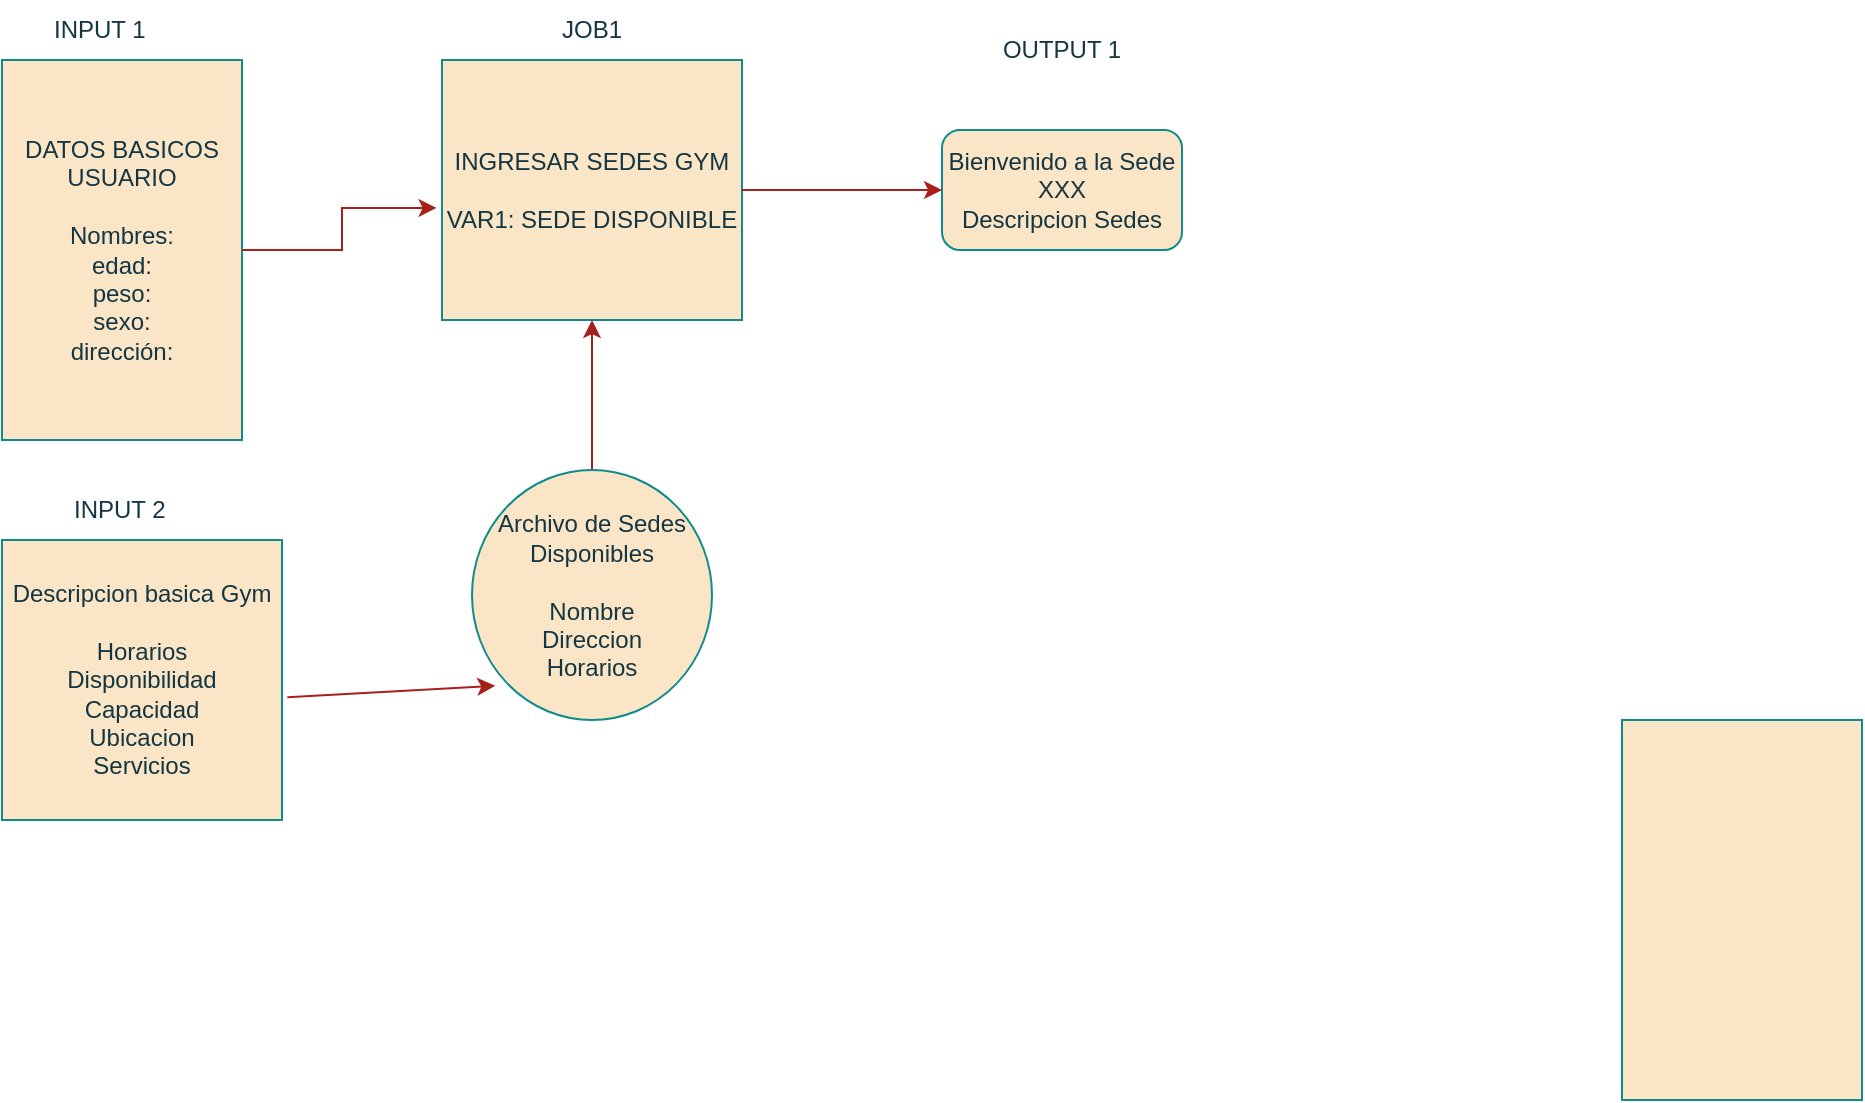 <mxfile version="27.1.5">
  <diagram name="Page-1" id="PPtTxKibOSEi2SFL57jU">
    <mxGraphModel dx="786" dy="471" grid="1" gridSize="10" guides="1" tooltips="1" connect="1" arrows="1" fold="1" page="1" pageScale="1" pageWidth="827" pageHeight="1169" math="0" shadow="0">
      <root>
        <mxCell id="0" />
        <mxCell id="1" parent="0" />
        <mxCell id="ru6ACPvDHDuRTfQjhrKw-1" value="&lt;div class=&quot;scriptor-paragraph&quot;&gt;&lt;span&gt;DATOS BASICOS USUARIO&lt;/span&gt;&lt;/div&gt;&lt;div class=&quot;scriptor-paragraph&quot;&gt;&lt;span&gt;&lt;br&gt;&lt;/span&gt;&lt;/div&gt;&lt;div class=&quot;scriptor-paragraph&quot;&gt;&lt;span&gt;Nombres:&lt;/span&gt;&lt;/div&gt;&lt;div class=&quot;scriptor-paragraph&quot;&gt;&lt;span&gt;edad:&lt;/span&gt;&lt;/div&gt;&lt;div class=&quot;scriptor-paragraph&quot;&gt;&lt;span&gt;peso:&lt;/span&gt;&lt;/div&gt;&lt;div class=&quot;scriptor-paragraph&quot;&gt;&lt;span&gt;sexo:&lt;/span&gt;&lt;/div&gt;&lt;div class=&quot;scriptor-paragraph&quot;&gt;&lt;span&gt;dirección:&lt;/span&gt;&lt;/div&gt;" style="rounded=0;whiteSpace=wrap;html=1;labelBackgroundColor=none;fillColor=#FAE5C7;strokeColor=#0F8B8D;fontColor=#143642;" vertex="1" parent="1">
          <mxGeometry x="20" y="40" width="120" height="190" as="geometry" />
        </mxCell>
        <mxCell id="ru6ACPvDHDuRTfQjhrKw-2" value="INPUT 1" style="text;strokeColor=none;fillColor=none;align=left;verticalAlign=middle;spacingLeft=4;spacingRight=4;overflow=hidden;points=[[0,0.5],[1,0.5]];portConstraint=eastwest;rotatable=0;whiteSpace=wrap;html=1;labelBackgroundColor=none;fontColor=#143642;" vertex="1" parent="1">
          <mxGeometry x="40" y="10" width="80" height="30" as="geometry" />
        </mxCell>
        <mxCell id="ru6ACPvDHDuRTfQjhrKw-3" value="JOB1" style="text;html=1;align=center;verticalAlign=middle;whiteSpace=wrap;rounded=0;labelBackgroundColor=none;fontColor=#143642;" vertex="1" parent="1">
          <mxGeometry x="285" y="10" width="60" height="30" as="geometry" />
        </mxCell>
        <mxCell id="ru6ACPvDHDuRTfQjhrKw-4" value="INGRESAR SEDES GYM&lt;div&gt;&lt;br&gt;&lt;/div&gt;&lt;div&gt;VAR1: SEDE DISPONIBLE&lt;/div&gt;" style="rounded=0;whiteSpace=wrap;html=1;labelBackgroundColor=none;fillColor=#FAE5C7;strokeColor=#0F8B8D;fontColor=#143642;" vertex="1" parent="1">
          <mxGeometry x="240" y="40" width="150" height="130" as="geometry" />
        </mxCell>
        <mxCell id="ru6ACPvDHDuRTfQjhrKw-5" value="OUTPUT 1" style="text;html=1;align=center;verticalAlign=middle;whiteSpace=wrap;rounded=0;labelBackgroundColor=none;fontColor=#143642;" vertex="1" parent="1">
          <mxGeometry x="510" y="20" width="80" height="30" as="geometry" />
        </mxCell>
        <mxCell id="ru6ACPvDHDuRTfQjhrKw-6" value="Bienvenido a la Sede XXX&lt;div&gt;Descripcion Sedes&lt;/div&gt;" style="rounded=1;whiteSpace=wrap;html=1;labelBackgroundColor=none;fillColor=#FAE5C7;strokeColor=#0F8B8D;fontColor=#143642;" vertex="1" parent="1">
          <mxGeometry x="490" y="75" width="120" height="60" as="geometry" />
        </mxCell>
        <mxCell id="ru6ACPvDHDuRTfQjhrKw-7" value="INPUT 2" style="text;strokeColor=none;fillColor=none;align=left;verticalAlign=middle;spacingLeft=4;spacingRight=4;overflow=hidden;points=[[0,0.5],[1,0.5]];portConstraint=eastwest;rotatable=0;whiteSpace=wrap;html=1;labelBackgroundColor=none;fontColor=#143642;" vertex="1" parent="1">
          <mxGeometry x="50" y="250" width="80" height="30" as="geometry" />
        </mxCell>
        <mxCell id="ru6ACPvDHDuRTfQjhrKw-8" value="&lt;div class=&quot;scriptor-paragraph&quot;&gt;&lt;br&gt;&lt;/div&gt;" style="rounded=0;whiteSpace=wrap;html=1;labelBackgroundColor=none;fillColor=#FAE5C7;strokeColor=#0F8B8D;fontColor=#143642;" vertex="1" parent="1">
          <mxGeometry x="830" y="370" width="120" height="190" as="geometry" />
        </mxCell>
        <mxCell id="ru6ACPvDHDuRTfQjhrKw-9" value="Descripcion basica Gym&lt;div&gt;&lt;br&gt;&lt;/div&gt;&lt;div&gt;Horarios&lt;/div&gt;&lt;div&gt;Disponibilidad&lt;/div&gt;&lt;div&gt;Capacidad&lt;/div&gt;&lt;div&gt;Ubicacion&lt;/div&gt;&lt;div&gt;Servicios&lt;/div&gt;" style="whiteSpace=wrap;html=1;aspect=fixed;labelBackgroundColor=none;fillColor=#FAE5C7;strokeColor=#0F8B8D;fontColor=#143642;" vertex="1" parent="1">
          <mxGeometry x="20" y="280" width="140" height="140" as="geometry" />
        </mxCell>
        <mxCell id="ru6ACPvDHDuRTfQjhrKw-10" value="" style="edgeStyle=orthogonalEdgeStyle;rounded=0;orthogonalLoop=1;jettySize=auto;html=1;labelBackgroundColor=none;strokeColor=#A8201A;fontColor=default;" edge="1" parent="1" source="ru6ACPvDHDuRTfQjhrKw-11" target="ru6ACPvDHDuRTfQjhrKw-4">
          <mxGeometry relative="1" as="geometry" />
        </mxCell>
        <mxCell id="ru6ACPvDHDuRTfQjhrKw-11" value="Archivo de Sedes Disponibles&lt;div&gt;&lt;br&gt;&lt;/div&gt;&lt;div&gt;Nombre&lt;/div&gt;&lt;div&gt;Direccion&lt;/div&gt;&lt;div&gt;Horarios&lt;/div&gt;" style="ellipse;whiteSpace=wrap;html=1;labelBackgroundColor=none;fillColor=#FAE5C7;strokeColor=#0F8B8D;fontColor=#143642;" vertex="1" parent="1">
          <mxGeometry x="255" y="245" width="120" height="125" as="geometry" />
        </mxCell>
        <mxCell id="ru6ACPvDHDuRTfQjhrKw-13" style="edgeStyle=orthogonalEdgeStyle;rounded=0;orthogonalLoop=1;jettySize=auto;html=1;exitX=1;exitY=0.5;exitDx=0;exitDy=0;entryX=-0.018;entryY=0.569;entryDx=0;entryDy=0;entryPerimeter=0;labelBackgroundColor=none;strokeColor=#A8201A;fontColor=default;" edge="1" parent="1" source="ru6ACPvDHDuRTfQjhrKw-1" target="ru6ACPvDHDuRTfQjhrKw-4">
          <mxGeometry relative="1" as="geometry" />
        </mxCell>
        <mxCell id="ru6ACPvDHDuRTfQjhrKw-14" value="" style="endArrow=classic;html=1;rounded=0;entryX=0.097;entryY=0.863;entryDx=0;entryDy=0;entryPerimeter=0;exitX=1.019;exitY=0.562;exitDx=0;exitDy=0;exitPerimeter=0;labelBackgroundColor=none;strokeColor=#A8201A;fontColor=default;" edge="1" parent="1" target="ru6ACPvDHDuRTfQjhrKw-11" source="ru6ACPvDHDuRTfQjhrKw-9">
          <mxGeometry width="50" height="50" relative="1" as="geometry">
            <mxPoint x="410" y="550" as="sourcePoint" />
            <mxPoint x="460" y="500" as="targetPoint" />
          </mxGeometry>
        </mxCell>
        <mxCell id="ru6ACPvDHDuRTfQjhrKw-15" value="" style="endArrow=classic;html=1;rounded=0;entryX=0;entryY=0.5;entryDx=0;entryDy=0;labelBackgroundColor=none;strokeColor=#A8201A;fontColor=default;" edge="1" parent="1" target="ru6ACPvDHDuRTfQjhrKw-6" source="ru6ACPvDHDuRTfQjhrKw-4">
          <mxGeometry width="50" height="50" relative="1" as="geometry">
            <mxPoint x="640" y="305" as="sourcePoint" />
            <mxPoint x="680" y="220" as="targetPoint" />
          </mxGeometry>
        </mxCell>
      </root>
    </mxGraphModel>
  </diagram>
</mxfile>
